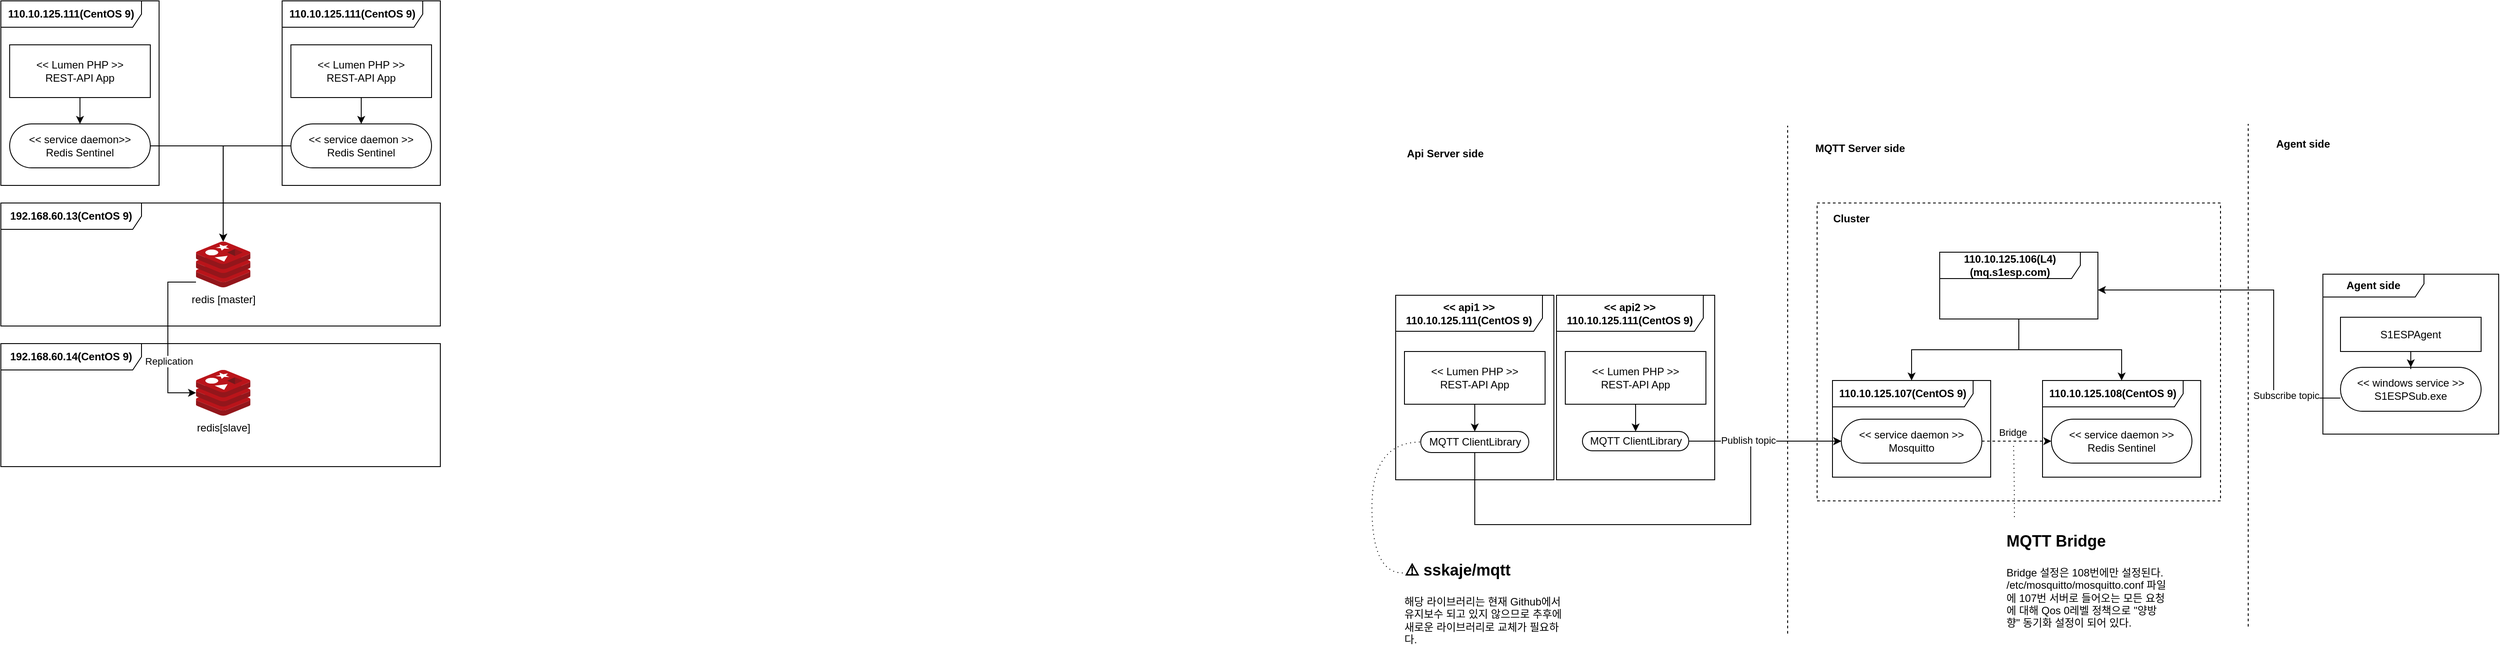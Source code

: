 <mxfile version="24.6.2" type="github">
  <diagram name="페이지-1" id="Pn5aXM_OYk8LmlGie384">
    <mxGraphModel dx="1509" dy="801" grid="0" gridSize="10" guides="1" tooltips="1" connect="1" arrows="1" fold="1" page="1" pageScale="1" pageWidth="1654" pageHeight="1169" background="#FFFFFF" math="0" shadow="0">
      <root>
        <mxCell id="0" />
        <mxCell id="1" parent="0" />
        <mxCell id="Ej_nZ6ee_O5mXItBJ8MR-98" value="" style="rounded=0;whiteSpace=wrap;html=1;fillColor=none;dashed=1;" vertex="1" parent="1">
          <mxGeometry x="2226.5" y="340" width="459" height="339" as="geometry" />
        </mxCell>
        <mxCell id="ZmmKUuz6rlgp4hlY3Kx1-10" value="&lt;b&gt;110.10.125.111(CentOS 9)&lt;/b&gt;" style="shape=umlFrame;whiteSpace=wrap;html=1;pointerEvents=0;recursiveResize=0;container=1;collapsible=0;width=160;" parent="1" vertex="1">
          <mxGeometry x="160" y="110" width="180" height="210" as="geometry" />
        </mxCell>
        <mxCell id="ZmmKUuz6rlgp4hlY3Kx1-29" style="edgeStyle=orthogonalEdgeStyle;rounded=0;orthogonalLoop=1;jettySize=auto;html=1;entryX=0.5;entryY=0;entryDx=0;entryDy=0;" parent="ZmmKUuz6rlgp4hlY3Kx1-10" source="ZmmKUuz6rlgp4hlY3Kx1-7" target="ZmmKUuz6rlgp4hlY3Kx1-2" edge="1">
          <mxGeometry relative="1" as="geometry" />
        </mxCell>
        <mxCell id="ZmmKUuz6rlgp4hlY3Kx1-7" value="&amp;lt;&amp;lt; Lumen PHP &amp;gt;&amp;gt;&lt;div&gt;REST-API App&lt;/div&gt;" style="rounded=1;whiteSpace=wrap;html=1;arcSize=0;" parent="ZmmKUuz6rlgp4hlY3Kx1-10" vertex="1">
          <mxGeometry x="10" y="50" width="160" height="60" as="geometry" />
        </mxCell>
        <mxCell id="ZmmKUuz6rlgp4hlY3Kx1-2" value="&amp;lt;&amp;lt; service daemon&amp;gt;&amp;gt;&lt;br&gt;Redis Sentinel" style="rounded=1;whiteSpace=wrap;html=1;arcSize=50;" parent="ZmmKUuz6rlgp4hlY3Kx1-10" vertex="1">
          <mxGeometry x="10" y="140" width="160" height="50" as="geometry" />
        </mxCell>
        <mxCell id="ZmmKUuz6rlgp4hlY3Kx1-14" value="&lt;b&gt;192.168.60.13(CentOS 9)&lt;/b&gt;" style="shape=umlFrame;whiteSpace=wrap;html=1;pointerEvents=0;recursiveResize=0;container=1;collapsible=0;width=160;" parent="1" vertex="1">
          <mxGeometry x="160" y="340" width="500" height="140" as="geometry" />
        </mxCell>
        <mxCell id="ZmmKUuz6rlgp4hlY3Kx1-20" value="redis [master]" style="image;sketch=0;aspect=fixed;html=1;points=[];align=center;fontSize=12;image=img/lib/mscae/Cache_Redis_Product.svg;" parent="ZmmKUuz6rlgp4hlY3Kx1-14" vertex="1">
          <mxGeometry x="222" y="44" width="61.9" height="52" as="geometry" />
        </mxCell>
        <mxCell id="ZmmKUuz6rlgp4hlY3Kx1-18" value="&lt;b&gt;192.168.60.14(CentOS 9)&lt;/b&gt;" style="shape=umlFrame;whiteSpace=wrap;html=1;pointerEvents=0;recursiveResize=0;container=1;collapsible=0;width=160;" parent="1" vertex="1">
          <mxGeometry x="160" y="500" width="500" height="140" as="geometry" />
        </mxCell>
        <mxCell id="ZmmKUuz6rlgp4hlY3Kx1-21" value="redis[slave]" style="image;sketch=0;aspect=fixed;html=1;points=[];align=center;fontSize=12;image=img/lib/mscae/Cache_Redis_Product.svg;" parent="ZmmKUuz6rlgp4hlY3Kx1-18" vertex="1">
          <mxGeometry x="222.0" y="30" width="61.9" height="52" as="geometry" />
        </mxCell>
        <mxCell id="ZmmKUuz6rlgp4hlY3Kx1-25" style="edgeStyle=orthogonalEdgeStyle;rounded=0;orthogonalLoop=1;jettySize=auto;html=1;" parent="1" source="ZmmKUuz6rlgp4hlY3Kx1-20" target="ZmmKUuz6rlgp4hlY3Kx1-21" edge="1">
          <mxGeometry relative="1" as="geometry">
            <mxPoint x="400" y="430" as="sourcePoint" />
            <Array as="points">
              <mxPoint x="350" y="430" />
              <mxPoint x="350" y="556" />
            </Array>
          </mxGeometry>
        </mxCell>
        <mxCell id="ZmmKUuz6rlgp4hlY3Kx1-27" value="Replication" style="edgeLabel;html=1;align=center;verticalAlign=middle;resizable=0;points=[];" parent="ZmmKUuz6rlgp4hlY3Kx1-25" vertex="1" connectable="0">
          <mxGeometry x="0.038" y="-2" relative="1" as="geometry">
            <mxPoint x="3" y="23" as="offset" />
          </mxGeometry>
        </mxCell>
        <mxCell id="ZmmKUuz6rlgp4hlY3Kx1-30" style="edgeStyle=orthogonalEdgeStyle;rounded=0;orthogonalLoop=1;jettySize=auto;html=1;" parent="1" source="ZmmKUuz6rlgp4hlY3Kx1-2" target="ZmmKUuz6rlgp4hlY3Kx1-20" edge="1">
          <mxGeometry relative="1" as="geometry" />
        </mxCell>
        <mxCell id="ZmmKUuz6rlgp4hlY3Kx1-31" value="&lt;b&gt;110.10.125.111(CentOS 9)&lt;/b&gt;" style="shape=umlFrame;whiteSpace=wrap;html=1;pointerEvents=0;recursiveResize=0;container=1;collapsible=0;width=160;" parent="1" vertex="1">
          <mxGeometry x="480" y="110" width="180" height="210" as="geometry" />
        </mxCell>
        <mxCell id="ZmmKUuz6rlgp4hlY3Kx1-32" style="edgeStyle=orthogonalEdgeStyle;rounded=0;orthogonalLoop=1;jettySize=auto;html=1;entryX=0.5;entryY=0;entryDx=0;entryDy=0;" parent="ZmmKUuz6rlgp4hlY3Kx1-31" source="ZmmKUuz6rlgp4hlY3Kx1-33" target="ZmmKUuz6rlgp4hlY3Kx1-34" edge="1">
          <mxGeometry relative="1" as="geometry" />
        </mxCell>
        <mxCell id="ZmmKUuz6rlgp4hlY3Kx1-33" value="&amp;lt;&amp;lt; Lumen PHP &amp;gt;&amp;gt;&lt;div&gt;REST-API App&lt;/div&gt;" style="rounded=1;whiteSpace=wrap;html=1;arcSize=0;" parent="ZmmKUuz6rlgp4hlY3Kx1-31" vertex="1">
          <mxGeometry x="10" y="50" width="160" height="60" as="geometry" />
        </mxCell>
        <mxCell id="ZmmKUuz6rlgp4hlY3Kx1-34" value="&amp;lt;&amp;lt; service daemon &amp;gt;&amp;gt;&lt;br&gt;Redis Sentinel" style="rounded=1;whiteSpace=wrap;html=1;arcSize=50;" parent="ZmmKUuz6rlgp4hlY3Kx1-31" vertex="1">
          <mxGeometry x="10" y="140" width="160" height="50" as="geometry" />
        </mxCell>
        <mxCell id="ZmmKUuz6rlgp4hlY3Kx1-35" style="edgeStyle=orthogonalEdgeStyle;rounded=0;orthogonalLoop=1;jettySize=auto;html=1;" parent="1" source="ZmmKUuz6rlgp4hlY3Kx1-34" target="ZmmKUuz6rlgp4hlY3Kx1-20" edge="1">
          <mxGeometry relative="1" as="geometry" />
        </mxCell>
        <mxCell id="Ej_nZ6ee_O5mXItBJ8MR-17" value="&lt;b&gt;110.10.125.107(CentOS 9)&lt;/b&gt;" style="shape=umlFrame;whiteSpace=wrap;html=1;pointerEvents=0;recursiveResize=0;container=1;collapsible=0;width=160;" vertex="1" parent="1">
          <mxGeometry x="2244" y="542" width="180" height="110" as="geometry" />
        </mxCell>
        <mxCell id="Ej_nZ6ee_O5mXItBJ8MR-20" value="&amp;lt;&amp;lt; service daemon &amp;gt;&amp;gt;&lt;br&gt;Mosquitto" style="rounded=1;whiteSpace=wrap;html=1;arcSize=50;" vertex="1" parent="Ej_nZ6ee_O5mXItBJ8MR-17">
          <mxGeometry x="10" y="44" width="160" height="50" as="geometry" />
        </mxCell>
        <mxCell id="Ej_nZ6ee_O5mXItBJ8MR-28" value="&lt;b&gt;110.10.125.108(CentOS 9)&lt;/b&gt;" style="shape=umlFrame;whiteSpace=wrap;html=1;pointerEvents=0;recursiveResize=0;container=1;collapsible=0;width=160;" vertex="1" parent="1">
          <mxGeometry x="2483" y="542" width="180" height="110" as="geometry" />
        </mxCell>
        <mxCell id="Ej_nZ6ee_O5mXItBJ8MR-31" value="&amp;lt;&amp;lt; service daemon &amp;gt;&amp;gt;&lt;br&gt;Redis Sentinel" style="rounded=1;whiteSpace=wrap;html=1;arcSize=50;" vertex="1" parent="Ej_nZ6ee_O5mXItBJ8MR-28">
          <mxGeometry x="10" y="44" width="160" height="50" as="geometry" />
        </mxCell>
        <mxCell id="Ej_nZ6ee_O5mXItBJ8MR-39" style="edgeStyle=orthogonalEdgeStyle;rounded=0;orthogonalLoop=1;jettySize=auto;html=1;" edge="1" parent="1" source="Ej_nZ6ee_O5mXItBJ8MR-33" target="Ej_nZ6ee_O5mXItBJ8MR-17">
          <mxGeometry relative="1" as="geometry" />
        </mxCell>
        <mxCell id="Ej_nZ6ee_O5mXItBJ8MR-41" style="edgeStyle=orthogonalEdgeStyle;rounded=0;orthogonalLoop=1;jettySize=auto;html=1;" edge="1" parent="1" source="Ej_nZ6ee_O5mXItBJ8MR-33" target="Ej_nZ6ee_O5mXItBJ8MR-28">
          <mxGeometry relative="1" as="geometry" />
        </mxCell>
        <mxCell id="Ej_nZ6ee_O5mXItBJ8MR-33" value="&lt;b&gt;110.10.125.106(L4)&lt;/b&gt;&lt;div&gt;&lt;b&gt;(mq.s1esp.com)&lt;/b&gt;&lt;/div&gt;" style="shape=umlFrame;whiteSpace=wrap;html=1;pointerEvents=0;recursiveResize=0;container=1;collapsible=0;width=160;" vertex="1" parent="1">
          <mxGeometry x="2366" y="396" width="180" height="76" as="geometry" />
        </mxCell>
        <mxCell id="Ej_nZ6ee_O5mXItBJ8MR-50" style="edgeStyle=orthogonalEdgeStyle;rounded=0;orthogonalLoop=1;jettySize=auto;html=1;entryX=0;entryY=0.5;entryDx=0;entryDy=0;dashed=1;" edge="1" parent="1" source="Ej_nZ6ee_O5mXItBJ8MR-20" target="Ej_nZ6ee_O5mXItBJ8MR-31">
          <mxGeometry relative="1" as="geometry" />
        </mxCell>
        <mxCell id="Ej_nZ6ee_O5mXItBJ8MR-51" value="Bridge" style="edgeLabel;html=1;align=center;verticalAlign=middle;resizable=0;points=[];" vertex="1" connectable="0" parent="Ej_nZ6ee_O5mXItBJ8MR-50">
          <mxGeometry x="-0.001" y="1" relative="1" as="geometry">
            <mxPoint x="-5" y="-9" as="offset" />
          </mxGeometry>
        </mxCell>
        <mxCell id="Ej_nZ6ee_O5mXItBJ8MR-52" value="&lt;div&gt;&lt;b&gt;&amp;lt;&amp;lt; api1 &amp;gt;&amp;gt;&lt;/b&gt;&lt;/div&gt;&lt;b&gt;110.10.125.111(CentOS 9)&lt;/b&gt;" style="shape=umlFrame;whiteSpace=wrap;html=1;pointerEvents=0;recursiveResize=0;container=1;collapsible=0;width=167;height=41;" vertex="1" parent="1">
          <mxGeometry x="1747" y="445" width="180" height="210" as="geometry" />
        </mxCell>
        <mxCell id="Ej_nZ6ee_O5mXItBJ8MR-54" value="&amp;lt;&amp;lt; Lumen PHP &amp;gt;&amp;gt;&lt;div&gt;REST-API App&lt;/div&gt;" style="rounded=1;whiteSpace=wrap;html=1;arcSize=0;" vertex="1" parent="Ej_nZ6ee_O5mXItBJ8MR-52">
          <mxGeometry x="10" y="64" width="160" height="60" as="geometry" />
        </mxCell>
        <mxCell id="Ej_nZ6ee_O5mXItBJ8MR-60" value="&lt;div&gt;&lt;b&gt;&amp;lt;&amp;lt; api2 &amp;gt;&amp;gt;&lt;/b&gt;&lt;/div&gt;&lt;b&gt;110.10.125.111(CentOS 9)&lt;/b&gt;" style="shape=umlFrame;whiteSpace=wrap;html=1;pointerEvents=0;recursiveResize=0;container=1;collapsible=0;width=167;height=41;" vertex="1" parent="1">
          <mxGeometry x="1930" y="445" width="180" height="210" as="geometry" />
        </mxCell>
        <mxCell id="Ej_nZ6ee_O5mXItBJ8MR-61" style="edgeStyle=orthogonalEdgeStyle;rounded=0;orthogonalLoop=1;jettySize=auto;html=1;entryX=0.5;entryY=0;entryDx=0;entryDy=0;" edge="1" parent="Ej_nZ6ee_O5mXItBJ8MR-60" source="Ej_nZ6ee_O5mXItBJ8MR-62" target="Ej_nZ6ee_O5mXItBJ8MR-63">
          <mxGeometry relative="1" as="geometry" />
        </mxCell>
        <mxCell id="Ej_nZ6ee_O5mXItBJ8MR-62" value="&amp;lt;&amp;lt; Lumen PHP &amp;gt;&amp;gt;&lt;div&gt;REST-API App&lt;/div&gt;" style="rounded=1;whiteSpace=wrap;html=1;arcSize=0;" vertex="1" parent="Ej_nZ6ee_O5mXItBJ8MR-60">
          <mxGeometry x="10" y="64" width="160" height="60" as="geometry" />
        </mxCell>
        <mxCell id="Ej_nZ6ee_O5mXItBJ8MR-63" value="MQTT ClientLibrary" style="rounded=1;whiteSpace=wrap;html=1;arcSize=50;" vertex="1" parent="Ej_nZ6ee_O5mXItBJ8MR-60">
          <mxGeometry x="29.5" y="155" width="121" height="22" as="geometry" />
        </mxCell>
        <mxCell id="Ej_nZ6ee_O5mXItBJ8MR-66" value="&lt;div&gt;&lt;b&gt;Agent side&lt;/b&gt;&lt;/div&gt;" style="shape=umlFrame;whiteSpace=wrap;html=1;pointerEvents=0;recursiveResize=0;container=1;collapsible=0;width=115;height=26;" vertex="1" parent="1">
          <mxGeometry x="2802" y="421" width="200" height="182" as="geometry" />
        </mxCell>
        <mxCell id="Ej_nZ6ee_O5mXItBJ8MR-70" value="&amp;lt;&amp;lt; windows service &amp;gt;&amp;gt;&lt;br&gt;S1ESPSub.exe" style="rounded=1;whiteSpace=wrap;html=1;arcSize=50;" vertex="1" parent="Ej_nZ6ee_O5mXItBJ8MR-66">
          <mxGeometry x="20" y="106" width="160" height="50" as="geometry" />
        </mxCell>
        <mxCell id="Ej_nZ6ee_O5mXItBJ8MR-73" style="edgeStyle=orthogonalEdgeStyle;rounded=0;orthogonalLoop=1;jettySize=auto;html=1;entryX=0.5;entryY=0;entryDx=0;entryDy=0;" edge="1" parent="Ej_nZ6ee_O5mXItBJ8MR-66" source="Ej_nZ6ee_O5mXItBJ8MR-71" target="Ej_nZ6ee_O5mXItBJ8MR-70">
          <mxGeometry relative="1" as="geometry" />
        </mxCell>
        <mxCell id="Ej_nZ6ee_O5mXItBJ8MR-71" value="S1ESPAgent" style="rounded=1;whiteSpace=wrap;html=1;arcSize=0;" vertex="1" parent="Ej_nZ6ee_O5mXItBJ8MR-66">
          <mxGeometry x="20" y="49" width="160" height="39" as="geometry" />
        </mxCell>
        <mxCell id="Ej_nZ6ee_O5mXItBJ8MR-74" style="edgeStyle=orthogonalEdgeStyle;rounded=0;orthogonalLoop=1;jettySize=auto;html=1;" edge="1" parent="1" source="Ej_nZ6ee_O5mXItBJ8MR-70" target="Ej_nZ6ee_O5mXItBJ8MR-33">
          <mxGeometry relative="1" as="geometry">
            <Array as="points">
              <mxPoint x="2746" y="562" />
              <mxPoint x="2746" y="439" />
            </Array>
          </mxGeometry>
        </mxCell>
        <mxCell id="Ej_nZ6ee_O5mXItBJ8MR-75" value="Subscribe topic" style="edgeLabel;html=1;align=center;verticalAlign=middle;resizable=0;points=[];" vertex="1" connectable="0" parent="Ej_nZ6ee_O5mXItBJ8MR-74">
          <mxGeometry x="0.03" y="-3" relative="1" as="geometry">
            <mxPoint x="20" y="123" as="offset" />
          </mxGeometry>
        </mxCell>
        <mxCell id="Ej_nZ6ee_O5mXItBJ8MR-86" style="edgeStyle=orthogonalEdgeStyle;rounded=0;orthogonalLoop=1;jettySize=auto;html=1;entryX=0;entryY=0.5;entryDx=0;entryDy=0;" edge="1" parent="1" source="Ej_nZ6ee_O5mXItBJ8MR-63" target="Ej_nZ6ee_O5mXItBJ8MR-20">
          <mxGeometry relative="1" as="geometry" />
        </mxCell>
        <mxCell id="Ej_nZ6ee_O5mXItBJ8MR-88" value="&lt;b&gt;MQTT Server side&lt;/b&gt;" style="text;html=1;align=center;verticalAlign=middle;whiteSpace=wrap;rounded=0;" vertex="1" parent="1">
          <mxGeometry x="2219" y="264" width="113" height="27" as="geometry" />
        </mxCell>
        <mxCell id="Ej_nZ6ee_O5mXItBJ8MR-91" value="" style="endArrow=none;dashed=1;html=1;rounded=0;" edge="1" parent="1">
          <mxGeometry width="50" height="50" relative="1" as="geometry">
            <mxPoint x="2193" y="830" as="sourcePoint" />
            <mxPoint x="2193" y="252" as="targetPoint" />
          </mxGeometry>
        </mxCell>
        <mxCell id="Ej_nZ6ee_O5mXItBJ8MR-93" value="" style="endArrow=none;dashed=1;html=1;rounded=0;" edge="1" parent="1">
          <mxGeometry width="50" height="50" relative="1" as="geometry">
            <mxPoint x="2717" y="822" as="sourcePoint" />
            <mxPoint x="2717" y="250" as="targetPoint" />
          </mxGeometry>
        </mxCell>
        <mxCell id="Ej_nZ6ee_O5mXItBJ8MR-94" value="&lt;b&gt;Agent side&lt;/b&gt;" style="text;html=1;align=center;verticalAlign=middle;whiteSpace=wrap;rounded=0;" vertex="1" parent="1">
          <mxGeometry x="2723" y="259" width="113" height="27" as="geometry" />
        </mxCell>
        <mxCell id="Ej_nZ6ee_O5mXItBJ8MR-95" value="&lt;b&gt;Api Server side&lt;/b&gt;" style="text;html=1;align=center;verticalAlign=middle;whiteSpace=wrap;rounded=0;" vertex="1" parent="1">
          <mxGeometry x="1747" y="270" width="113" height="27" as="geometry" />
        </mxCell>
        <mxCell id="Ej_nZ6ee_O5mXItBJ8MR-96" style="edgeStyle=orthogonalEdgeStyle;rounded=0;orthogonalLoop=1;jettySize=auto;html=1;entryX=0;entryY=0.5;entryDx=0;entryDy=0;" edge="1" parent="1" source="Ej_nZ6ee_O5mXItBJ8MR-55" target="Ej_nZ6ee_O5mXItBJ8MR-20">
          <mxGeometry relative="1" as="geometry">
            <Array as="points">
              <mxPoint x="1837" y="706" />
              <mxPoint x="2151" y="706" />
              <mxPoint x="2151" y="611" />
            </Array>
          </mxGeometry>
        </mxCell>
        <mxCell id="Ej_nZ6ee_O5mXItBJ8MR-97" value="Publish topic" style="edgeLabel;html=1;align=center;verticalAlign=middle;resizable=0;points=[];" vertex="1" connectable="0" parent="Ej_nZ6ee_O5mXItBJ8MR-96">
          <mxGeometry x="-0.035" y="4" relative="1" as="geometry">
            <mxPoint x="106" y="-92" as="offset" />
          </mxGeometry>
        </mxCell>
        <mxCell id="Ej_nZ6ee_O5mXItBJ8MR-99" value="&lt;b&gt;Cluster&lt;/b&gt;" style="text;html=1;align=center;verticalAlign=middle;whiteSpace=wrap;rounded=0;" vertex="1" parent="1">
          <mxGeometry x="2229" y="344" width="73" height="27" as="geometry" />
        </mxCell>
        <mxCell id="Ej_nZ6ee_O5mXItBJ8MR-55" value="MQTT ClientLibrary" style="rounded=1;whiteSpace=wrap;html=1;arcSize=50;" vertex="1" parent="1">
          <mxGeometry x="1775.5" y="600" width="123" height="24" as="geometry" />
        </mxCell>
        <mxCell id="Ej_nZ6ee_O5mXItBJ8MR-53" style="edgeStyle=orthogonalEdgeStyle;rounded=0;orthogonalLoop=1;jettySize=auto;html=1;entryX=0.5;entryY=0;entryDx=0;entryDy=0;" edge="1" parent="1" source="Ej_nZ6ee_O5mXItBJ8MR-54" target="Ej_nZ6ee_O5mXItBJ8MR-55">
          <mxGeometry relative="1" as="geometry" />
        </mxCell>
        <mxCell id="Ej_nZ6ee_O5mXItBJ8MR-102" style="edgeStyle=orthogonalEdgeStyle;rounded=0;orthogonalLoop=1;jettySize=auto;html=1;curved=1;entryX=0;entryY=0.5;entryDx=0;entryDy=0;exitX=0;exitY=0.25;exitDx=0;exitDy=0;dashed=1;endArrow=none;endFill=0;dashPattern=1 4;" edge="1" parent="1" source="Ej_nZ6ee_O5mXItBJ8MR-101" target="Ej_nZ6ee_O5mXItBJ8MR-55">
          <mxGeometry relative="1" as="geometry">
            <mxPoint x="1857" y="730.053" as="targetPoint" />
            <Array as="points">
              <mxPoint x="1720" y="761" />
              <mxPoint x="1720" y="612" />
            </Array>
          </mxGeometry>
        </mxCell>
        <mxCell id="Ej_nZ6ee_O5mXItBJ8MR-101" value="&lt;h1 style=&quot;margin-top: 0px;&quot;&gt;&lt;font style=&quot;font-size: 18px;&quot;&gt;⚠️ sskaje/mqtt&lt;/font&gt;&lt;/h1&gt;&lt;p&gt;해당 라이브러리는 현재 Github에서 유지보수 되고 있지 않으므로 추후에 새로운 라이브러리로 교체가 필요하다.&lt;/p&gt;" style="text;html=1;whiteSpace=wrap;overflow=hidden;rounded=0;" vertex="1" parent="1">
          <mxGeometry x="1755" y="735" width="187" height="104" as="geometry" />
        </mxCell>
        <mxCell id="Ej_nZ6ee_O5mXItBJ8MR-106" style="rounded=0;orthogonalLoop=1;jettySize=auto;html=1;dashed=1;endArrow=none;endFill=0;dashPattern=1 4;edgeStyle=orthogonalEdgeStyle;curved=1;exitX=0.059;exitY=-0.035;exitDx=0;exitDy=0;exitPerimeter=0;" edge="1" parent="1" source="Ej_nZ6ee_O5mXItBJ8MR-107">
          <mxGeometry relative="1" as="geometry">
            <mxPoint x="2450" y="614" as="targetPoint" />
            <Array as="points" />
            <mxPoint x="2450" y="700" as="sourcePoint" />
          </mxGeometry>
        </mxCell>
        <mxCell id="Ej_nZ6ee_O5mXItBJ8MR-107" value="&lt;h1 style=&quot;margin-top: 0px;&quot;&gt;&lt;span style=&quot;font-size: 18px;&quot;&gt;MQTT Bridge&lt;/span&gt;&lt;/h1&gt;&lt;p&gt;Bridge 설정은 108번에만 설정된다. /etc/mosquitto/mosquitto.conf 파일에 107번 서버로 들어오는 모든 요청에 대해 Qos 0레벨 정책으로 &quot;양방향&quot; 동기화 설정이 되어 있다.&lt;/p&gt;" style="text;html=1;whiteSpace=wrap;overflow=hidden;rounded=0;" vertex="1" parent="1">
          <mxGeometry x="2440" y="702" width="186" height="131" as="geometry" />
        </mxCell>
      </root>
    </mxGraphModel>
  </diagram>
</mxfile>
